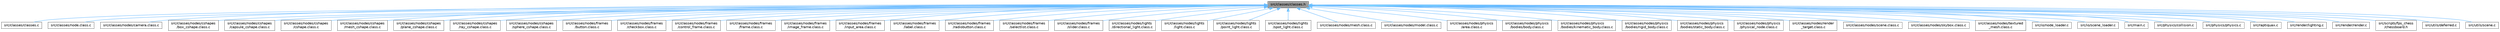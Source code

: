 digraph "src/classes/classes.h"
{
 // LATEX_PDF_SIZE
  bgcolor="transparent";
  edge [fontname=Helvetica,fontsize=10,labelfontname=Helvetica,labelfontsize=10];
  node [fontname=Helvetica,fontsize=10,shape=box,height=0.2,width=0.4];
  Node1 [id="Node000001",label="src/classes/classes.h",height=0.2,width=0.4,color="gray40", fillcolor="grey60", style="filled", fontcolor="black",tooltip=" "];
  Node1 -> Node2 [id="edge48_Node000001_Node000002",dir="back",color="steelblue1",style="solid",tooltip=" "];
  Node2 [id="Node000002",label="src/classes/classes.c",height=0.2,width=0.4,color="grey40", fillcolor="white", style="filled",URL="$classes_8c.html",tooltip=" "];
  Node1 -> Node3 [id="edge49_Node000001_Node000003",dir="back",color="steelblue1",style="solid",tooltip=" "];
  Node3 [id="Node000003",label="src/classes/node.class.c",height=0.2,width=0.4,color="grey40", fillcolor="white", style="filled",URL="$node_8class_8c.html",tooltip="Implementation of the node class for the ProjetSDLOpenGLL2 project."];
  Node1 -> Node4 [id="edge50_Node000001_Node000004",dir="back",color="steelblue1",style="solid",tooltip=" "];
  Node4 [id="Node000004",label="src/classes/nodes/camera.class.c",height=0.2,width=0.4,color="grey40", fillcolor="white", style="filled",URL="$camera_8class_8c.html",tooltip="This file contains the implementation of the Camera class."];
  Node1 -> Node5 [id="edge51_Node000001_Node000005",dir="back",color="steelblue1",style="solid",tooltip=" "];
  Node5 [id="Node000005",label="src/classes/nodes/cshapes\l/box_cshape.class.c",height=0.2,width=0.4,color="grey40", fillcolor="white", style="filled",URL="$box__cshape_8class_8c.html",tooltip="This source file defines the BoxCShape class and its associated methods."];
  Node1 -> Node6 [id="edge52_Node000001_Node000006",dir="back",color="steelblue1",style="solid",tooltip=" "];
  Node6 [id="Node000006",label="src/classes/nodes/cshapes\l/capsule_cshape.class.c",height=0.2,width=0.4,color="grey40", fillcolor="white", style="filled",URL="$capsule__cshape_8class_8c.html",tooltip="This file defines the implementation of the capsule shape class."];
  Node1 -> Node7 [id="edge53_Node000001_Node000007",dir="back",color="steelblue1",style="solid",tooltip=" "];
  Node7 [id="Node000007",label="src/classes/nodes/cshapes\l/cshape.class.c",height=0.2,width=0.4,color="grey40", fillcolor="white", style="filled",URL="$cshape_8class_8c.html",tooltip="This file defines the implementation of various CShape classes."];
  Node1 -> Node8 [id="edge54_Node000001_Node000008",dir="back",color="steelblue1",style="solid",tooltip=" "];
  Node8 [id="Node000008",label="src/classes/nodes/cshapes\l/mesh_cshape.class.c",height=0.2,width=0.4,color="grey40", fillcolor="white", style="filled",URL="$mesh__cshape_8class_8c.html",tooltip="This file defines the implementation of mesh shapes for the project."];
  Node1 -> Node9 [id="edge55_Node000001_Node000009",dir="back",color="steelblue1",style="solid",tooltip=" "];
  Node9 [id="Node000009",label="src/classes/nodes/cshapes\l/plane_cshape.class.c",height=0.2,width=0.4,color="grey40", fillcolor="white", style="filled",URL="$plane__cshape_8class_8c.html",tooltip="This file defines the implementation of a plane shape class."];
  Node1 -> Node10 [id="edge56_Node000001_Node000010",dir="back",color="steelblue1",style="solid",tooltip=" "];
  Node10 [id="Node000010",label="src/classes/nodes/cshapes\l/ray_cshape.class.c",height=0.2,width=0.4,color="grey40", fillcolor="white", style="filled",URL="$ray__cshape_8class_8c.html",tooltip="This file defines the implementation of ray-casting shapes."];
  Node1 -> Node11 [id="edge57_Node000001_Node000011",dir="back",color="steelblue1",style="solid",tooltip=" "];
  Node11 [id="Node000011",label="src/classes/nodes/cshapes\l/sphere_cshape.class.c",height=0.2,width=0.4,color="grey40", fillcolor="white", style="filled",URL="$sphere__cshape_8class_8c.html",tooltip="This file contains the implementation of the SphereCShape class."];
  Node1 -> Node12 [id="edge58_Node000001_Node000012",dir="back",color="steelblue1",style="solid",tooltip=" "];
  Node12 [id="Node000012",label="src/classes/nodes/frames\l/button.class.c",height=0.2,width=0.4,color="grey40", fillcolor="white", style="filled",URL="$button_8class_8c.html",tooltip="This file defines the Button class and its associated methods."];
  Node1 -> Node13 [id="edge59_Node000001_Node000013",dir="back",color="steelblue1",style="solid",tooltip=" "];
  Node13 [id="Node000013",label="src/classes/nodes/frames\l/checkbox.class.c",height=0.2,width=0.4,color="grey40", fillcolor="white", style="filled",URL="$checkbox_8class_8c.html",tooltip="Implementation of the Checkbox class for the GUI framework."];
  Node1 -> Node14 [id="edge60_Node000001_Node000014",dir="back",color="steelblue1",style="solid",tooltip=" "];
  Node14 [id="Node000014",label="src/classes/nodes/frames\l/control_frame.class.c",height=0.2,width=0.4,color="grey40", fillcolor="white", style="filled",URL="$control__frame_8class_8c.html",tooltip="This file defines the implementation of the control frame class."];
  Node1 -> Node15 [id="edge61_Node000001_Node000015",dir="back",color="steelblue1",style="solid",tooltip=" "];
  Node15 [id="Node000015",label="src/classes/nodes/frames\l/frame.class.c",height=0.2,width=0.4,color="grey40", fillcolor="white", style="filled",URL="$frame_8class_8c.html",tooltip="This file defines the implementation of frame-related functionalities."];
  Node1 -> Node16 [id="edge62_Node000001_Node000016",dir="back",color="steelblue1",style="solid",tooltip=" "];
  Node16 [id="Node000016",label="src/classes/nodes/frames\l/image_frame.class.c",height=0.2,width=0.4,color="grey40", fillcolor="white", style="filled",URL="$image__frame_8class_8c.html",tooltip="This file contains the implementation of the ImageFrame class."];
  Node1 -> Node17 [id="edge63_Node000001_Node000017",dir="back",color="steelblue1",style="solid",tooltip=" "];
  Node17 [id="Node000017",label="src/classes/nodes/frames\l/input_area.class.c",height=0.2,width=0.4,color="grey40", fillcolor="white", style="filled",URL="$input__area_8class_8c.html",tooltip="This file defines the InputArea class and its associated methods."];
  Node1 -> Node18 [id="edge64_Node000001_Node000018",dir="back",color="steelblue1",style="solid",tooltip=" "];
  Node18 [id="Node000018",label="src/classes/nodes/frames\l/label.class.c",height=0.2,width=0.4,color="grey40", fillcolor="white", style="filled",URL="$label_8class_8c.html",tooltip="This file defines the Label class and its associated functions."];
  Node1 -> Node19 [id="edge65_Node000001_Node000019",dir="back",color="steelblue1",style="solid",tooltip=" "];
  Node19 [id="Node000019",label="src/classes/nodes/frames\l/radiobutton.class.c",height=0.2,width=0.4,color="grey40", fillcolor="white", style="filled",URL="$radiobutton_8class_8c.html",tooltip="Implementation of the RadioButton class."];
  Node1 -> Node20 [id="edge66_Node000001_Node000020",dir="back",color="steelblue1",style="solid",tooltip=" "];
  Node20 [id="Node000020",label="src/classes/nodes/frames\l/selectlist.class.c",height=0.2,width=0.4,color="grey40", fillcolor="white", style="filled",URL="$selectlist_8class_8c.html",tooltip="This file implements the functionality for a selectable list frame in the application."];
  Node1 -> Node21 [id="edge67_Node000001_Node000021",dir="back",color="steelblue1",style="solid",tooltip=" "];
  Node21 [id="Node000021",label="src/classes/nodes/frames\l/slider.class.c",height=0.2,width=0.4,color="grey40", fillcolor="white", style="filled",URL="$slider_8class_8c.html",tooltip=" "];
  Node1 -> Node22 [id="edge68_Node000001_Node000022",dir="back",color="steelblue1",style="solid",tooltip=" "];
  Node22 [id="Node000022",label="src/classes/nodes/lights\l/directional_light.class.c",height=0.2,width=0.4,color="grey40", fillcolor="white", style="filled",URL="$directional__light_8class_8c.html",tooltip="This file contains the implementation of the directional light class."];
  Node1 -> Node23 [id="edge69_Node000001_Node000023",dir="back",color="steelblue1",style="solid",tooltip=" "];
  Node23 [id="Node000023",label="src/classes/nodes/lights\l/light.class.c",height=0.2,width=0.4,color="grey40", fillcolor="white", style="filled",URL="$light_8class_8c.html",tooltip="This file contains the implementation of the light class for the project."];
  Node1 -> Node24 [id="edge70_Node000001_Node000024",dir="back",color="steelblue1",style="solid",tooltip=" "];
  Node24 [id="Node000024",label="src/classes/nodes/lights\l/point_light.class.c",height=0.2,width=0.4,color="grey40", fillcolor="white", style="filled",URL="$point__light_8class_8c.html",tooltip="This file contains the implementation of the PointLight class."];
  Node1 -> Node25 [id="edge71_Node000001_Node000025",dir="back",color="steelblue1",style="solid",tooltip=" "];
  Node25 [id="Node000025",label="src/classes/nodes/lights\l/spot_light.class.c",height=0.2,width=0.4,color="grey40", fillcolor="white", style="filled",URL="$spot__light_8class_8c.html",tooltip="This file contains the implementation of the SpotLight class."];
  Node1 -> Node26 [id="edge72_Node000001_Node000026",dir="back",color="steelblue1",style="solid",tooltip=" "];
  Node26 [id="Node000026",label="src/classes/nodes/mesh.class.c",height=0.2,width=0.4,color="grey40", fillcolor="white", style="filled",URL="$mesh_8class_8c.html",tooltip="This file defines the implementation of the Mesh class."];
  Node1 -> Node27 [id="edge73_Node000001_Node000027",dir="back",color="steelblue1",style="solid",tooltip=" "];
  Node27 [id="Node000027",label="src/classes/nodes/model.class.c",height=0.2,width=0.4,color="grey40", fillcolor="white", style="filled",URL="$model_8class_8c.html",tooltip="This file contains the implementation of the model class."];
  Node1 -> Node28 [id="edge74_Node000001_Node000028",dir="back",color="steelblue1",style="solid",tooltip=" "];
  Node28 [id="Node000028",label="src/classes/nodes/physics\l/area.class.c",height=0.2,width=0.4,color="grey40", fillcolor="white", style="filled",URL="$area_8class_8c.html",tooltip="This file handles the physics area nodes in the project."];
  Node1 -> Node29 [id="edge75_Node000001_Node000029",dir="back",color="steelblue1",style="solid",tooltip=" "];
  Node29 [id="Node000029",label="src/classes/nodes/physics\l/bodies/body.class.c",height=0.2,width=0.4,color="grey40", fillcolor="white", style="filled",URL="$body_8class_8c.html",tooltip="This file defines the body class for the physics engine."];
  Node1 -> Node30 [id="edge76_Node000001_Node000030",dir="back",color="steelblue1",style="solid",tooltip=" "];
  Node30 [id="Node000030",label="src/classes/nodes/physics\l/bodies/kinematic_body.class.c",height=0.2,width=0.4,color="grey40", fillcolor="white", style="filled",URL="$kinematic__body_8class_8c.html",tooltip="This file defines the implementation of kinematic bodies for the physics engine."];
  Node1 -> Node31 [id="edge77_Node000001_Node000031",dir="back",color="steelblue1",style="solid",tooltip=" "];
  Node31 [id="Node000031",label="src/classes/nodes/physics\l/bodies/rigid_body.class.c",height=0.2,width=0.4,color="grey40", fillcolor="white", style="filled",URL="$rigid__body_8class_8c.html",tooltip="This source file defines the implementation of rigid body physics for the project."];
  Node1 -> Node32 [id="edge78_Node000001_Node000032",dir="back",color="steelblue1",style="solid",tooltip=" "];
  Node32 [id="Node000032",label="src/classes/nodes/physics\l/bodies/static_body.class.c",height=0.2,width=0.4,color="grey40", fillcolor="white", style="filled",URL="$static__body_8class_8c.html",tooltip="This file defines the implementation of static bodies in the physics engine."];
  Node1 -> Node33 [id="edge79_Node000001_Node000033",dir="back",color="steelblue1",style="solid",tooltip=" "];
  Node33 [id="Node000033",label="src/classes/nodes/physics\l/physical_node.class.c",height=0.2,width=0.4,color="grey40", fillcolor="white", style="filled",URL="$physical__node_8class_8c.html",tooltip="This file contains the implementation of the PhysicalNode class."];
  Node1 -> Node34 [id="edge80_Node000001_Node000034",dir="back",color="steelblue1",style="solid",tooltip=" "];
  Node34 [id="Node000034",label="src/classes/nodes/render\l_target.class.c",height=0.2,width=0.4,color="grey40", fillcolor="white", style="filled",URL="$render__target_8class_8c.html",tooltip="Framebuffer class implementation."];
  Node1 -> Node35 [id="edge81_Node000001_Node000035",dir="back",color="steelblue1",style="solid",tooltip=" "];
  Node35 [id="Node000035",label="src/classes/nodes/scene.class.c",height=0.2,width=0.4,color="grey40", fillcolor="white", style="filled",URL="$scene_8class_8c.html",tooltip="This file contains the implementation of the scene class."];
  Node1 -> Node36 [id="edge82_Node000001_Node000036",dir="back",color="steelblue1",style="solid",tooltip=" "];
  Node36 [id="Node000036",label="src/classes/nodes/skybox.class.c",height=0.2,width=0.4,color="grey40", fillcolor="white", style="filled",URL="$skybox_8class_8c.html",tooltip="This file contains the implementation of the Skybox class."];
  Node1 -> Node37 [id="edge83_Node000001_Node000037",dir="back",color="steelblue1",style="solid",tooltip=" "];
  Node37 [id="Node000037",label="src/classes/nodes/textured\l_mesh.class.c",height=0.2,width=0.4,color="grey40", fillcolor="white", style="filled",URL="$textured__mesh_8class_8c.html",tooltip="This file contains the implementation of the TexturedMesh class."];
  Node1 -> Node38 [id="edge84_Node000001_Node000038",dir="back",color="steelblue1",style="solid",tooltip=" "];
  Node38 [id="Node000038",label="src/io/node_loader.c",height=0.2,width=0.4,color="grey40", fillcolor="white", style="filled",URL="$node__loader_8c.html",tooltip=" "];
  Node1 -> Node39 [id="edge85_Node000001_Node000039",dir="back",color="steelblue1",style="solid",tooltip=" "];
  Node39 [id="Node000039",label="src/io/scene_loader.c",height=0.2,width=0.4,color="grey40", fillcolor="white", style="filled",URL="$scene__loader_8c.html",tooltip=" "];
  Node1 -> Node40 [id="edge86_Node000001_Node000040",dir="back",color="steelblue1",style="solid",tooltip=" "];
  Node40 [id="Node000040",label="src/main.c",height=0.2,width=0.4,color="grey40", fillcolor="white", style="filled",URL="$main_8c.html",tooltip=" "];
  Node1 -> Node41 [id="edge87_Node000001_Node000041",dir="back",color="steelblue1",style="solid",tooltip=" "];
  Node41 [id="Node000041",label="src/physics/collision.c",height=0.2,width=0.4,color="grey40", fillcolor="white", style="filled",URL="$collision_8c.html",tooltip=" "];
  Node1 -> Node42 [id="edge88_Node000001_Node000042",dir="back",color="steelblue1",style="solid",tooltip=" "];
  Node42 [id="Node000042",label="src/physics/physics.c",height=0.2,width=0.4,color="grey40", fillcolor="white", style="filled",URL="$physics_8c.html",tooltip=" "];
  Node1 -> Node43 [id="edge89_Node000001_Node000043",dir="back",color="steelblue1",style="solid",tooltip=" "];
  Node43 [id="Node000043",label="src/raptiquax.c",height=0.2,width=0.4,color="grey40", fillcolor="white", style="filled",URL="$raptiquax_8c.html",tooltip=" "];
  Node1 -> Node44 [id="edge90_Node000001_Node000044",dir="back",color="steelblue1",style="solid",tooltip=" "];
  Node44 [id="Node000044",label="src/render/lighting.c",height=0.2,width=0.4,color="grey40", fillcolor="white", style="filled",URL="$lighting_8c.html",tooltip=" "];
  Node1 -> Node45 [id="edge91_Node000001_Node000045",dir="back",color="steelblue1",style="solid",tooltip=" "];
  Node45 [id="Node000045",label="src/render/render.c",height=0.2,width=0.4,color="grey40", fillcolor="white", style="filled",URL="$render_8c.html",tooltip=" "];
  Node1 -> Node46 [id="edge92_Node000001_Node000046",dir="back",color="steelblue1",style="solid",tooltip=" "];
  Node46 [id="Node000046",label="src/scripts/fps_chess\l/chessboard.h",height=0.2,width=0.4,color="grey40", fillcolor="white", style="filled",URL="$chessboard_8h.html",tooltip=" "];
  Node1 -> Node47 [id="edge93_Node000001_Node000047",dir="back",color="steelblue1",style="solid",tooltip=" "];
  Node47 [id="Node000047",label="src/utils/deferred.c",height=0.2,width=0.4,color="grey40", fillcolor="white", style="filled",URL="$deferred_8c.html",tooltip=" "];
  Node1 -> Node48 [id="edge94_Node000001_Node000048",dir="back",color="steelblue1",style="solid",tooltip=" "];
  Node48 [id="Node000048",label="src/utils/scene.c",height=0.2,width=0.4,color="grey40", fillcolor="white", style="filled",URL="$scene_8c.html",tooltip=" "];
}
